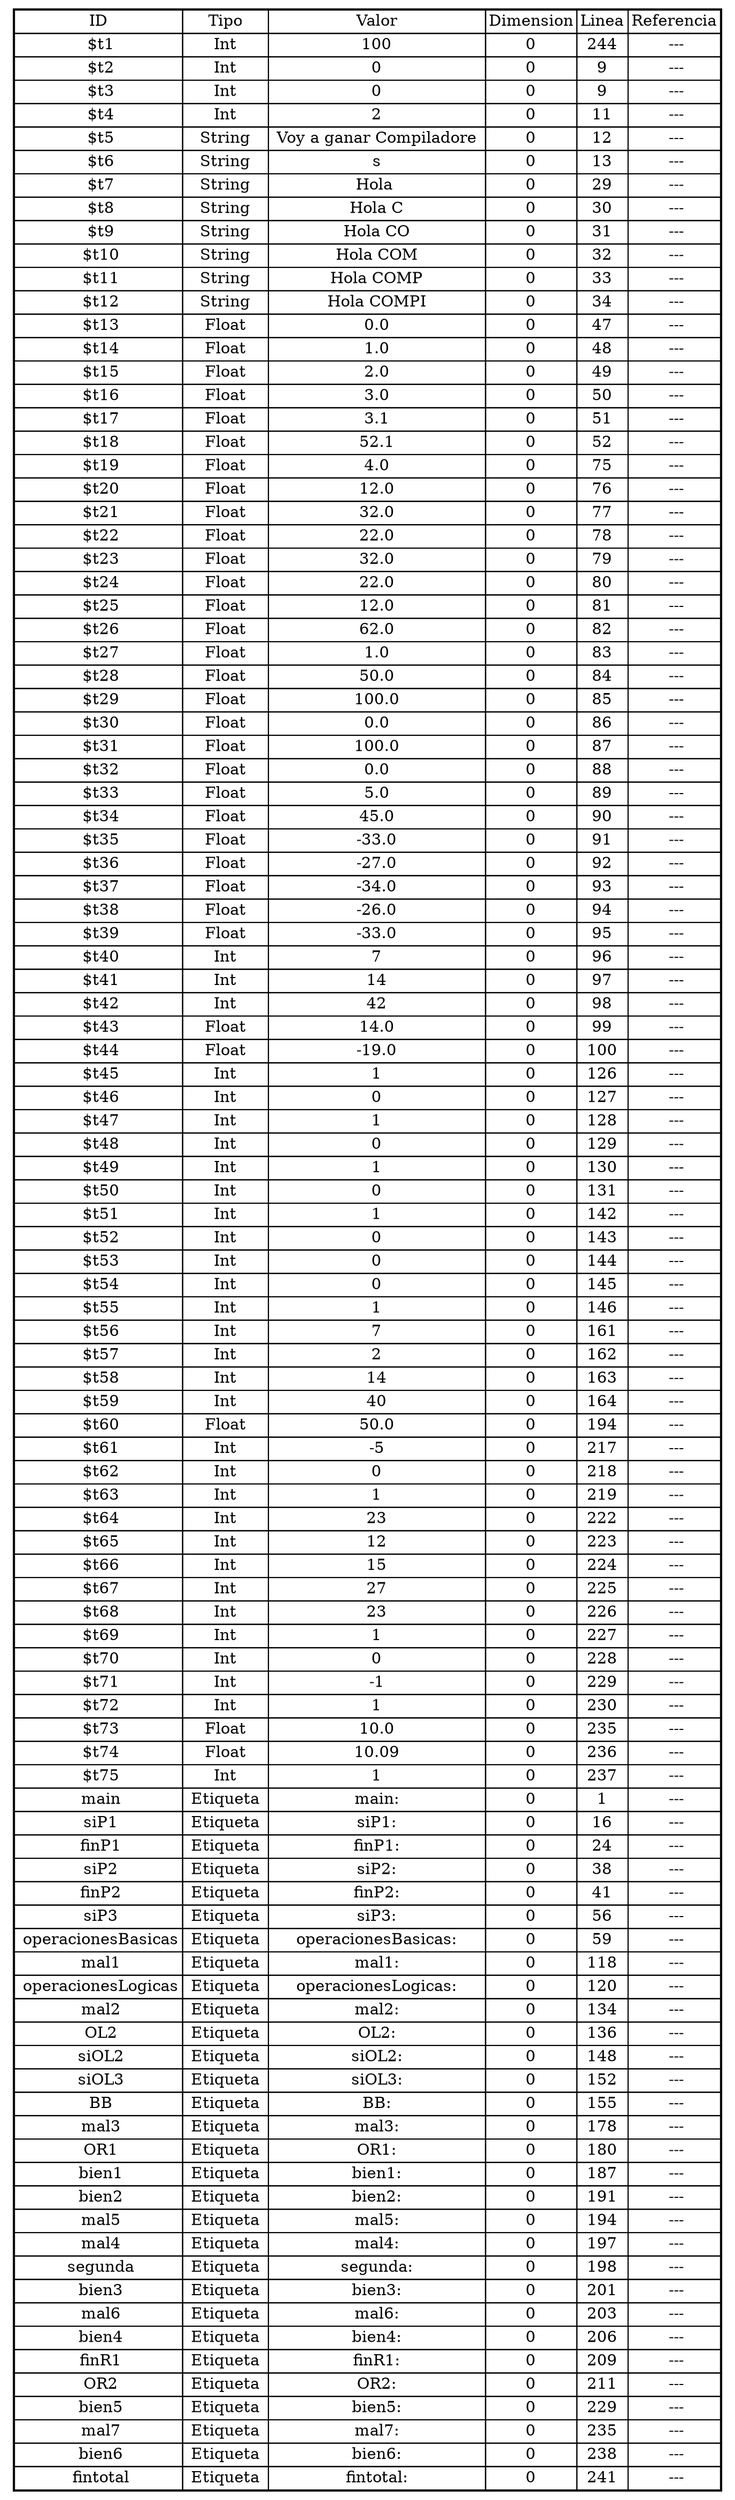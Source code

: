 digraph {
node0 [    shape=plaintext
    label=<

      <table cellspacing='0'>
      <tr><td>ID</td><td>Tipo</td><td>Valor</td><td>Dimension</td><td>Linea</td><td>Referencia</td></tr>
<tr> <td> $t1</td><td> Int </td><td> 100 </td><td> 0 </td><td> 244 </td><td> ---</td> </tr><tr> <td> $t2</td><td> Int </td><td> 0 </td><td> 0 </td><td> 9 </td><td> ---</td> </tr><tr> <td> $t3</td><td> Int </td><td> 0 </td><td> 0 </td><td> 9 </td><td> ---</td> </tr><tr> <td> $t4</td><td> Int </td><td> 2 </td><td> 0 </td><td> 11 </td><td> ---</td> </tr><tr> <td> $t5</td><td> String </td><td> Voy a ganar Compiladore </td><td> 0 </td><td> 12 </td><td> ---</td> </tr><tr> <td> $t6</td><td> String </td><td> s </td><td> 0 </td><td> 13 </td><td> ---</td> </tr><tr> <td> $t7</td><td> String </td><td> Hola  </td><td> 0 </td><td> 29 </td><td> ---</td> </tr><tr> <td> $t8</td><td> String </td><td> Hola C </td><td> 0 </td><td> 30 </td><td> ---</td> </tr><tr> <td> $t9</td><td> String </td><td> Hola CO </td><td> 0 </td><td> 31 </td><td> ---</td> </tr><tr> <td> $t10</td><td> String </td><td> Hola COM </td><td> 0 </td><td> 32 </td><td> ---</td> </tr><tr> <td> $t11</td><td> String </td><td> Hola COMP </td><td> 0 </td><td> 33 </td><td> ---</td> </tr><tr> <td> $t12</td><td> String </td><td> Hola COMPI </td><td> 0 </td><td> 34 </td><td> ---</td> </tr><tr> <td> $t13</td><td> Float </td><td> 0.0 </td><td> 0 </td><td> 47 </td><td> ---</td> </tr><tr> <td> $t14</td><td> Float </td><td> 1.0 </td><td> 0 </td><td> 48 </td><td> ---</td> </tr><tr> <td> $t15</td><td> Float </td><td> 2.0 </td><td> 0 </td><td> 49 </td><td> ---</td> </tr><tr> <td> $t16</td><td> Float </td><td> 3.0 </td><td> 0 </td><td> 50 </td><td> ---</td> </tr><tr> <td> $t17</td><td> Float </td><td> 3.1 </td><td> 0 </td><td> 51 </td><td> ---</td> </tr><tr> <td> $t18</td><td> Float </td><td> 52.1 </td><td> 0 </td><td> 52 </td><td> ---</td> </tr><tr> <td> $t19</td><td> Float </td><td> 4.0 </td><td> 0 </td><td> 75 </td><td> ---</td> </tr><tr> <td> $t20</td><td> Float </td><td> 12.0 </td><td> 0 </td><td> 76 </td><td> ---</td> </tr><tr> <td> $t21</td><td> Float </td><td> 32.0 </td><td> 0 </td><td> 77 </td><td> ---</td> </tr><tr> <td> $t22</td><td> Float </td><td> 22.0 </td><td> 0 </td><td> 78 </td><td> ---</td> </tr><tr> <td> $t23</td><td> Float </td><td> 32.0 </td><td> 0 </td><td> 79 </td><td> ---</td> </tr><tr> <td> $t24</td><td> Float </td><td> 22.0 </td><td> 0 </td><td> 80 </td><td> ---</td> </tr><tr> <td> $t25</td><td> Float </td><td> 12.0 </td><td> 0 </td><td> 81 </td><td> ---</td> </tr><tr> <td> $t26</td><td> Float </td><td> 62.0 </td><td> 0 </td><td> 82 </td><td> ---</td> </tr><tr> <td> $t27</td><td> Float </td><td> 1.0 </td><td> 0 </td><td> 83 </td><td> ---</td> </tr><tr> <td> $t28</td><td> Float </td><td> 50.0 </td><td> 0 </td><td> 84 </td><td> ---</td> </tr><tr> <td> $t29</td><td> Float </td><td> 100.0 </td><td> 0 </td><td> 85 </td><td> ---</td> </tr><tr> <td> $t30</td><td> Float </td><td> 0.0 </td><td> 0 </td><td> 86 </td><td> ---</td> </tr><tr> <td> $t31</td><td> Float </td><td> 100.0 </td><td> 0 </td><td> 87 </td><td> ---</td> </tr><tr> <td> $t32</td><td> Float </td><td> 0.0 </td><td> 0 </td><td> 88 </td><td> ---</td> </tr><tr> <td> $t33</td><td> Float </td><td> 5.0 </td><td> 0 </td><td> 89 </td><td> ---</td> </tr><tr> <td> $t34</td><td> Float </td><td> 45.0 </td><td> 0 </td><td> 90 </td><td> ---</td> </tr><tr> <td> $t35</td><td> Float </td><td> -33.0 </td><td> 0 </td><td> 91 </td><td> ---</td> </tr><tr> <td> $t36</td><td> Float </td><td> -27.0 </td><td> 0 </td><td> 92 </td><td> ---</td> </tr><tr> <td> $t37</td><td> Float </td><td> -34.0 </td><td> 0 </td><td> 93 </td><td> ---</td> </tr><tr> <td> $t38</td><td> Float </td><td> -26.0 </td><td> 0 </td><td> 94 </td><td> ---</td> </tr><tr> <td> $t39</td><td> Float </td><td> -33.0 </td><td> 0 </td><td> 95 </td><td> ---</td> </tr><tr> <td> $t40</td><td> Int </td><td> 7 </td><td> 0 </td><td> 96 </td><td> ---</td> </tr><tr> <td> $t41</td><td> Int </td><td> 14 </td><td> 0 </td><td> 97 </td><td> ---</td> </tr><tr> <td> $t42</td><td> Int </td><td> 42 </td><td> 0 </td><td> 98 </td><td> ---</td> </tr><tr> <td> $t43</td><td> Float </td><td> 14.0 </td><td> 0 </td><td> 99 </td><td> ---</td> </tr><tr> <td> $t44</td><td> Float </td><td> -19.0 </td><td> 0 </td><td> 100 </td><td> ---</td> </tr><tr> <td> $t45</td><td> Int </td><td> 1 </td><td> 0 </td><td> 126 </td><td> ---</td> </tr><tr> <td> $t46</td><td> Int </td><td> 0 </td><td> 0 </td><td> 127 </td><td> ---</td> </tr><tr> <td> $t47</td><td> Int </td><td> 1 </td><td> 0 </td><td> 128 </td><td> ---</td> </tr><tr> <td> $t48</td><td> Int </td><td> 0 </td><td> 0 </td><td> 129 </td><td> ---</td> </tr><tr> <td> $t49</td><td> Int </td><td> 1 </td><td> 0 </td><td> 130 </td><td> ---</td> </tr><tr> <td> $t50</td><td> Int </td><td> 0 </td><td> 0 </td><td> 131 </td><td> ---</td> </tr><tr> <td> $t51</td><td> Int </td><td> 1 </td><td> 0 </td><td> 142 </td><td> ---</td> </tr><tr> <td> $t52</td><td> Int </td><td> 0 </td><td> 0 </td><td> 143 </td><td> ---</td> </tr><tr> <td> $t53</td><td> Int </td><td> 0 </td><td> 0 </td><td> 144 </td><td> ---</td> </tr><tr> <td> $t54</td><td> Int </td><td> 0 </td><td> 0 </td><td> 145 </td><td> ---</td> </tr><tr> <td> $t55</td><td> Int </td><td> 1 </td><td> 0 </td><td> 146 </td><td> ---</td> </tr><tr> <td> $t56</td><td> Int </td><td> 7 </td><td> 0 </td><td> 161 </td><td> ---</td> </tr><tr> <td> $t57</td><td> Int </td><td> 2 </td><td> 0 </td><td> 162 </td><td> ---</td> </tr><tr> <td> $t58</td><td> Int </td><td> 14 </td><td> 0 </td><td> 163 </td><td> ---</td> </tr><tr> <td> $t59</td><td> Int </td><td> 40 </td><td> 0 </td><td> 164 </td><td> ---</td> </tr><tr> <td> $t60</td><td> Float </td><td> 50.0 </td><td> 0 </td><td> 194 </td><td> ---</td> </tr><tr> <td> $t61</td><td> Int </td><td> -5 </td><td> 0 </td><td> 217 </td><td> ---</td> </tr><tr> <td> $t62</td><td> Int </td><td> 0 </td><td> 0 </td><td> 218 </td><td> ---</td> </tr><tr> <td> $t63</td><td> Int </td><td> 1 </td><td> 0 </td><td> 219 </td><td> ---</td> </tr><tr> <td> $t64</td><td> Int </td><td> 23 </td><td> 0 </td><td> 222 </td><td> ---</td> </tr><tr> <td> $t65</td><td> Int </td><td> 12 </td><td> 0 </td><td> 223 </td><td> ---</td> </tr><tr> <td> $t66</td><td> Int </td><td> 15 </td><td> 0 </td><td> 224 </td><td> ---</td> </tr><tr> <td> $t67</td><td> Int </td><td> 27 </td><td> 0 </td><td> 225 </td><td> ---</td> </tr><tr> <td> $t68</td><td> Int </td><td> 23 </td><td> 0 </td><td> 226 </td><td> ---</td> </tr><tr> <td> $t69</td><td> Int </td><td> 1 </td><td> 0 </td><td> 227 </td><td> ---</td> </tr><tr> <td> $t70</td><td> Int </td><td> 0 </td><td> 0 </td><td> 228 </td><td> ---</td> </tr><tr> <td> $t71</td><td> Int </td><td> -1 </td><td> 0 </td><td> 229 </td><td> ---</td> </tr><tr> <td> $t72</td><td> Int </td><td> 1 </td><td> 0 </td><td> 230 </td><td> ---</td> </tr><tr> <td> $t73</td><td> Float </td><td> 10.0 </td><td> 0 </td><td> 235 </td><td> ---</td> </tr><tr> <td> $t74</td><td> Float </td><td> 10.09 </td><td> 0 </td><td> 236 </td><td> ---</td> </tr><tr> <td> $t75</td><td> Int </td><td> 1 </td><td> 0 </td><td> 237 </td><td> ---</td> </tr><tr> <td> main</td><td> Etiqueta </td><td> main: </td><td> 0 </td><td> 1 </td><td> ---</td> </tr><tr> <td> siP1</td><td> Etiqueta </td><td> siP1: </td><td> 0 </td><td> 16 </td><td> ---</td> </tr><tr> <td> finP1</td><td> Etiqueta </td><td> finP1: </td><td> 0 </td><td> 24 </td><td> ---</td> </tr><tr> <td> siP2</td><td> Etiqueta </td><td> siP2: </td><td> 0 </td><td> 38 </td><td> ---</td> </tr><tr> <td> finP2</td><td> Etiqueta </td><td> finP2: </td><td> 0 </td><td> 41 </td><td> ---</td> </tr><tr> <td> siP3</td><td> Etiqueta </td><td> siP3: </td><td> 0 </td><td> 56 </td><td> ---</td> </tr><tr> <td> operacionesBasicas</td><td> Etiqueta </td><td> operacionesBasicas: </td><td> 0 </td><td> 59 </td><td> ---</td> </tr><tr> <td> mal1</td><td> Etiqueta </td><td> mal1: </td><td> 0 </td><td> 118 </td><td> ---</td> </tr><tr> <td> operacionesLogicas</td><td> Etiqueta </td><td> operacionesLogicas: </td><td> 0 </td><td> 120 </td><td> ---</td> </tr><tr> <td> mal2</td><td> Etiqueta </td><td> mal2: </td><td> 0 </td><td> 134 </td><td> ---</td> </tr><tr> <td> OL2</td><td> Etiqueta </td><td> OL2: </td><td> 0 </td><td> 136 </td><td> ---</td> </tr><tr> <td> siOL2</td><td> Etiqueta </td><td> siOL2: </td><td> 0 </td><td> 148 </td><td> ---</td> </tr><tr> <td> siOL3</td><td> Etiqueta </td><td> siOL3: </td><td> 0 </td><td> 152 </td><td> ---</td> </tr><tr> <td> BB</td><td> Etiqueta </td><td> BB: </td><td> 0 </td><td> 155 </td><td> ---</td> </tr><tr> <td> mal3</td><td> Etiqueta </td><td> mal3: </td><td> 0 </td><td> 178 </td><td> ---</td> </tr><tr> <td> OR1</td><td> Etiqueta </td><td> OR1: </td><td> 0 </td><td> 180 </td><td> ---</td> </tr><tr> <td> bien1</td><td> Etiqueta </td><td> bien1: </td><td> 0 </td><td> 187 </td><td> ---</td> </tr><tr> <td> bien2</td><td> Etiqueta </td><td> bien2: </td><td> 0 </td><td> 191 </td><td> ---</td> </tr><tr> <td> mal5</td><td> Etiqueta </td><td> mal5: </td><td> 0 </td><td> 194 </td><td> ---</td> </tr><tr> <td> mal4</td><td> Etiqueta </td><td> mal4: </td><td> 0 </td><td> 197 </td><td> ---</td> </tr><tr> <td> segunda</td><td> Etiqueta </td><td> segunda: </td><td> 0 </td><td> 198 </td><td> ---</td> </tr><tr> <td> bien3</td><td> Etiqueta </td><td> bien3: </td><td> 0 </td><td> 201 </td><td> ---</td> </tr><tr> <td> mal6</td><td> Etiqueta </td><td> mal6: </td><td> 0 </td><td> 203 </td><td> ---</td> </tr><tr> <td> bien4</td><td> Etiqueta </td><td> bien4: </td><td> 0 </td><td> 206 </td><td> ---</td> </tr><tr> <td> finR1</td><td> Etiqueta </td><td> finR1: </td><td> 0 </td><td> 209 </td><td> ---</td> </tr><tr> <td> OR2</td><td> Etiqueta </td><td> OR2: </td><td> 0 </td><td> 211 </td><td> ---</td> </tr><tr> <td> bien5</td><td> Etiqueta </td><td> bien5: </td><td> 0 </td><td> 229 </td><td> ---</td> </tr><tr> <td> mal7</td><td> Etiqueta </td><td> mal7: </td><td> 0 </td><td> 235 </td><td> ---</td> </tr><tr> <td> bien6</td><td> Etiqueta </td><td> bien6: </td><td> 0 </td><td> 238 </td><td> ---</td> </tr><tr> <td> fintotal</td><td> Etiqueta </td><td> fintotal: </td><td> 0 </td><td> 241 </td><td> ---</td> </tr>    </table>
>];}